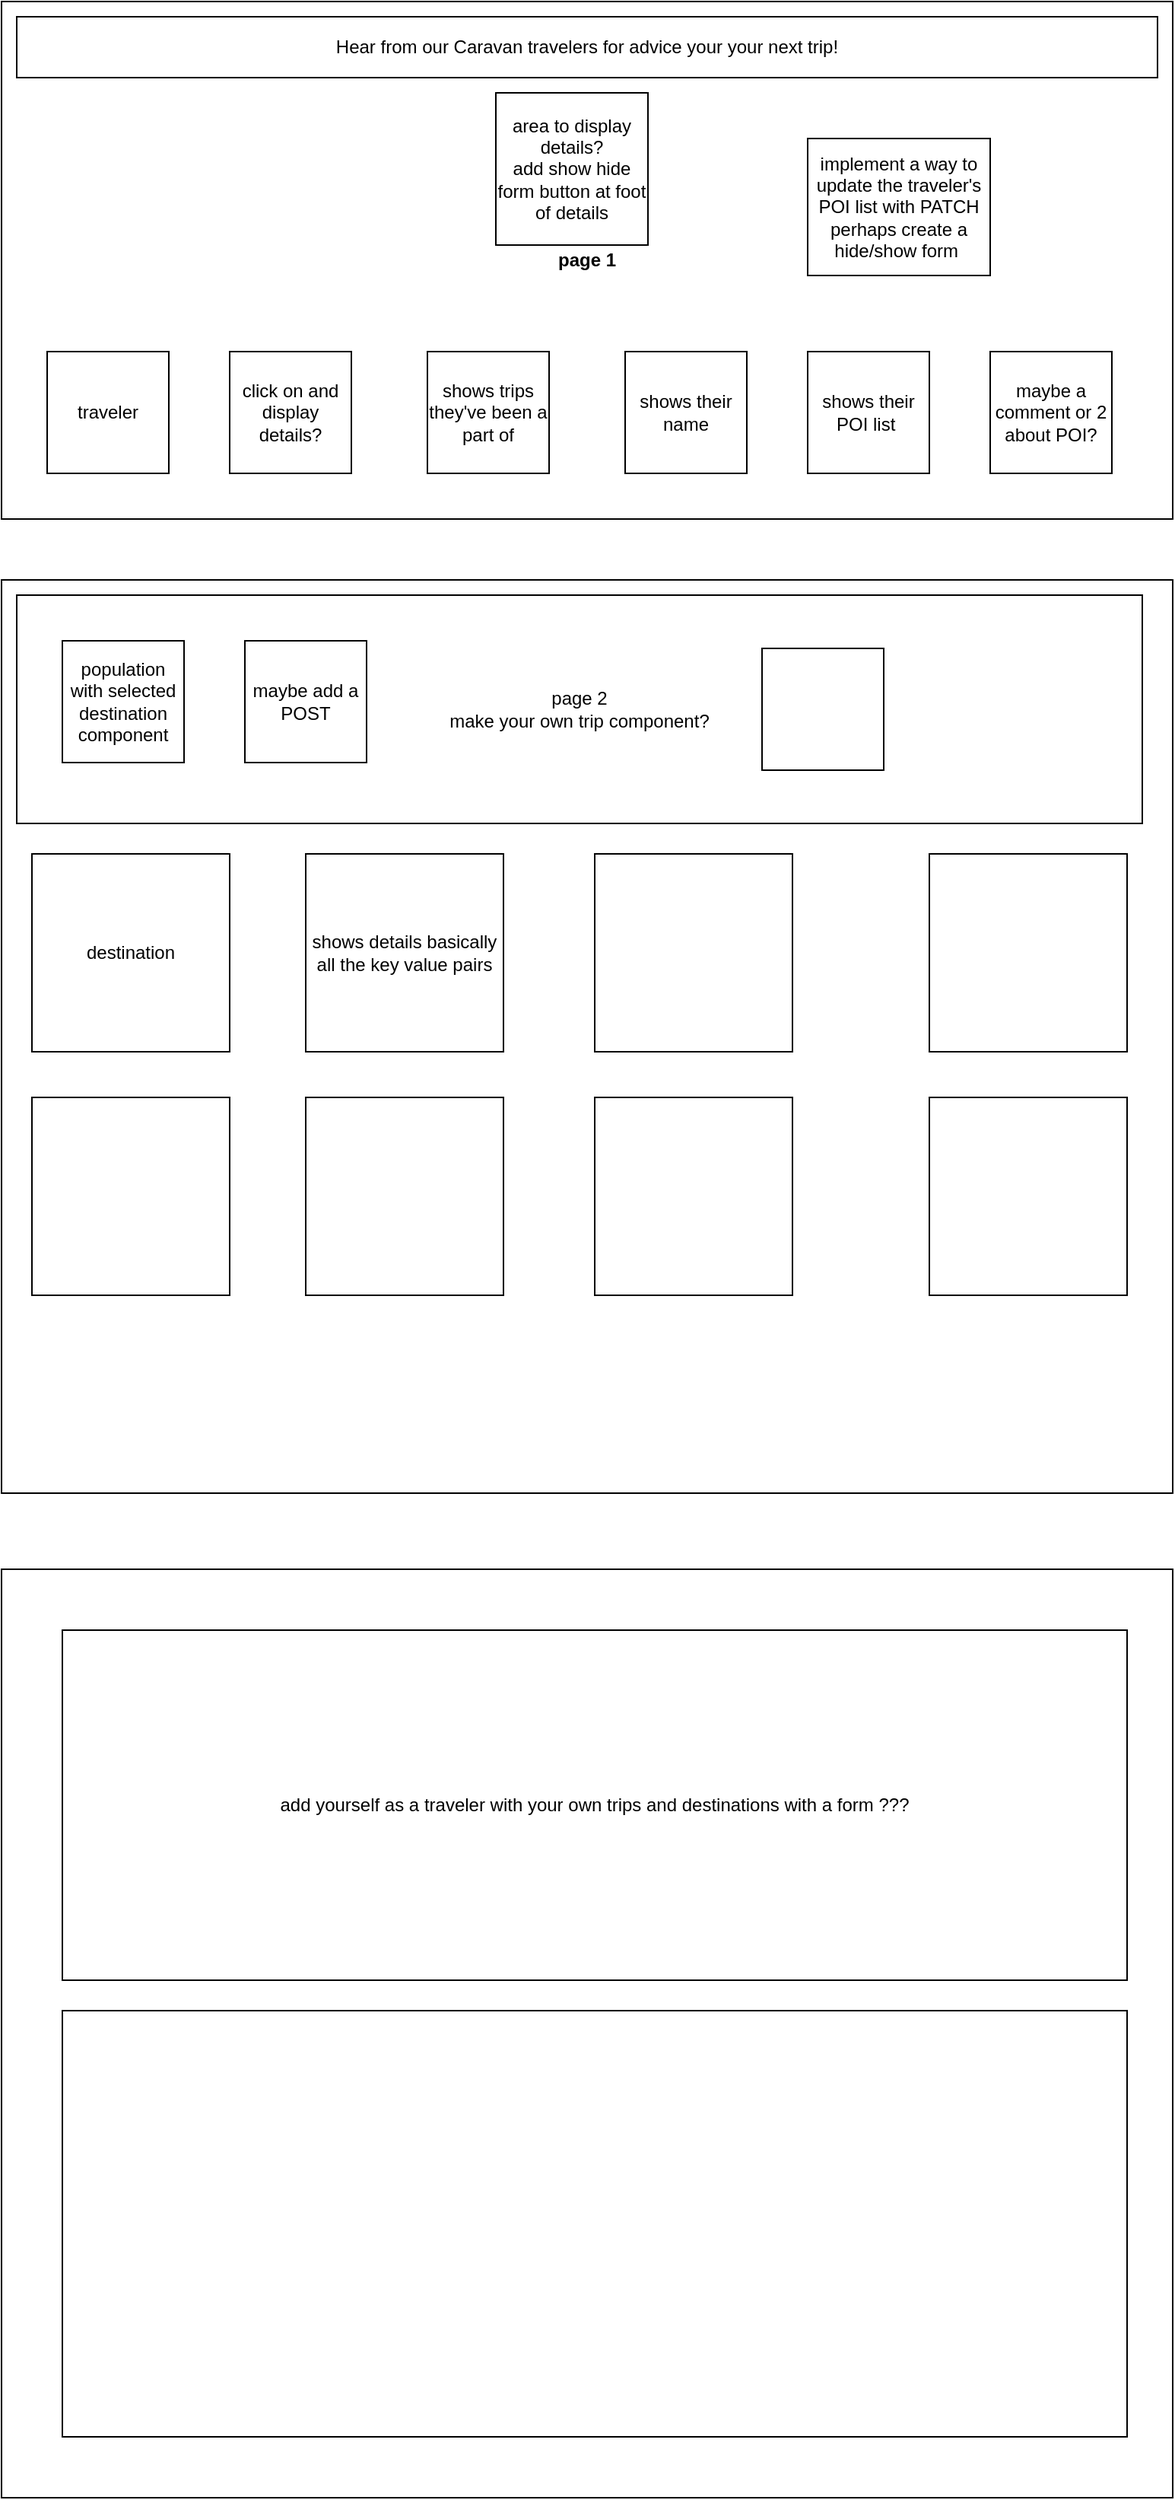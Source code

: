 <mxfile>
    <diagram id="XryIXu2dcXApc6ZvAZmw" name="Page-1">
        <mxGraphModel dx="1157" dy="522" grid="1" gridSize="10" guides="1" tooltips="1" connect="1" arrows="1" fold="1" page="1" pageScale="1" pageWidth="850" pageHeight="1100" math="0" shadow="0">
            <root>
                <mxCell id="0"/>
                <mxCell id="1" parent="0"/>
                <mxCell id="3" value="page 1" style="rounded=0;whiteSpace=wrap;html=1;fontStyle=1" vertex="1" parent="1">
                    <mxGeometry x="40" y="10" width="770" height="340" as="geometry"/>
                </mxCell>
                <mxCell id="4" value="" style="rounded=0;whiteSpace=wrap;html=1;" vertex="1" parent="1">
                    <mxGeometry x="40" y="390" width="770" height="600" as="geometry"/>
                </mxCell>
                <mxCell id="5" value="traveler" style="whiteSpace=wrap;html=1;aspect=fixed;" vertex="1" parent="1">
                    <mxGeometry x="70" y="240" width="80" height="80" as="geometry"/>
                </mxCell>
                <mxCell id="6" value="click on and display details?" style="whiteSpace=wrap;html=1;aspect=fixed;" vertex="1" parent="1">
                    <mxGeometry x="190" y="240" width="80" height="80" as="geometry"/>
                </mxCell>
                <mxCell id="7" value="maybe a comment or 2 about POI?" style="whiteSpace=wrap;html=1;aspect=fixed;" vertex="1" parent="1">
                    <mxGeometry x="690" y="240" width="80" height="80" as="geometry"/>
                </mxCell>
                <mxCell id="8" value="shows their POI list&amp;nbsp;" style="whiteSpace=wrap;html=1;aspect=fixed;" vertex="1" parent="1">
                    <mxGeometry x="570" y="240" width="80" height="80" as="geometry"/>
                </mxCell>
                <mxCell id="9" value="shows their name" style="whiteSpace=wrap;html=1;aspect=fixed;" vertex="1" parent="1">
                    <mxGeometry x="450" y="240" width="80" height="80" as="geometry"/>
                </mxCell>
                <mxCell id="10" value="shows trips they've been a part of" style="whiteSpace=wrap;html=1;aspect=fixed;" vertex="1" parent="1">
                    <mxGeometry x="320" y="240" width="80" height="80" as="geometry"/>
                </mxCell>
                <mxCell id="11" value="destination" style="whiteSpace=wrap;html=1;aspect=fixed;" vertex="1" parent="1">
                    <mxGeometry x="60" y="570" width="130" height="130" as="geometry"/>
                </mxCell>
                <mxCell id="12" value="shows details basically all the key value pairs" style="whiteSpace=wrap;html=1;aspect=fixed;" vertex="1" parent="1">
                    <mxGeometry x="240" y="570" width="130" height="130" as="geometry"/>
                </mxCell>
                <mxCell id="13" value="" style="whiteSpace=wrap;html=1;aspect=fixed;" vertex="1" parent="1">
                    <mxGeometry x="430" y="570" width="130" height="130" as="geometry"/>
                </mxCell>
                <mxCell id="14" value="" style="whiteSpace=wrap;html=1;aspect=fixed;" vertex="1" parent="1">
                    <mxGeometry x="650" y="570" width="130" height="130" as="geometry"/>
                </mxCell>
                <mxCell id="15" value="" style="whiteSpace=wrap;html=1;aspect=fixed;" vertex="1" parent="1">
                    <mxGeometry x="60" y="730" width="130" height="130" as="geometry"/>
                </mxCell>
                <mxCell id="16" value="" style="whiteSpace=wrap;html=1;aspect=fixed;" vertex="1" parent="1">
                    <mxGeometry x="240" y="730" width="130" height="130" as="geometry"/>
                </mxCell>
                <mxCell id="17" value="" style="whiteSpace=wrap;html=1;aspect=fixed;" vertex="1" parent="1">
                    <mxGeometry x="430" y="730" width="130" height="130" as="geometry"/>
                </mxCell>
                <mxCell id="18" value="" style="whiteSpace=wrap;html=1;aspect=fixed;" vertex="1" parent="1">
                    <mxGeometry x="650" y="730" width="130" height="130" as="geometry"/>
                </mxCell>
                <mxCell id="19" value="area to display details?&lt;br&gt;add show hide form button at foot of details" style="whiteSpace=wrap;html=1;aspect=fixed;" vertex="1" parent="1">
                    <mxGeometry x="365" y="70" width="100" height="100" as="geometry"/>
                </mxCell>
                <mxCell id="20" value="page 2&lt;br&gt;make your own trip component?" style="rounded=0;whiteSpace=wrap;html=1;" vertex="1" parent="1">
                    <mxGeometry x="50" y="400" width="740" height="150" as="geometry"/>
                </mxCell>
                <mxCell id="21" value="Hear from our Caravan travelers for advice your your next trip!" style="rounded=0;whiteSpace=wrap;html=1;" vertex="1" parent="1">
                    <mxGeometry x="50" y="20" width="750" height="40" as="geometry"/>
                </mxCell>
                <mxCell id="22" value="population with selected destination component" style="whiteSpace=wrap;html=1;aspect=fixed;" vertex="1" parent="1">
                    <mxGeometry x="80" y="430" width="80" height="80" as="geometry"/>
                </mxCell>
                <mxCell id="23" value="" style="rounded=0;whiteSpace=wrap;html=1;" vertex="1" parent="1">
                    <mxGeometry x="40" y="1040" width="770" height="610" as="geometry"/>
                </mxCell>
                <mxCell id="26" value="add yourself as a traveler with your own trips and destinations with a form ???" style="rounded=0;whiteSpace=wrap;html=1;" vertex="1" parent="1">
                    <mxGeometry x="80" y="1080" width="700" height="230" as="geometry"/>
                </mxCell>
                <mxCell id="27" value="" style="rounded=0;whiteSpace=wrap;html=1;" vertex="1" parent="1">
                    <mxGeometry x="80" y="1330" width="700" height="280" as="geometry"/>
                </mxCell>
                <mxCell id="28" value="maybe add a POST" style="whiteSpace=wrap;html=1;aspect=fixed;" vertex="1" parent="1">
                    <mxGeometry x="200" y="430" width="80" height="80" as="geometry"/>
                </mxCell>
                <mxCell id="29" value="" style="whiteSpace=wrap;html=1;aspect=fixed;" vertex="1" parent="1">
                    <mxGeometry x="540" y="435" width="80" height="80" as="geometry"/>
                </mxCell>
                <mxCell id="30" value="implement a way to update the traveler's POI list with PATCH&lt;br&gt;perhaps create a hide/show form&amp;nbsp;" style="rounded=0;whiteSpace=wrap;html=1;" vertex="1" parent="1">
                    <mxGeometry x="570" y="100" width="120" height="90" as="geometry"/>
                </mxCell>
            </root>
        </mxGraphModel>
    </diagram>
</mxfile>